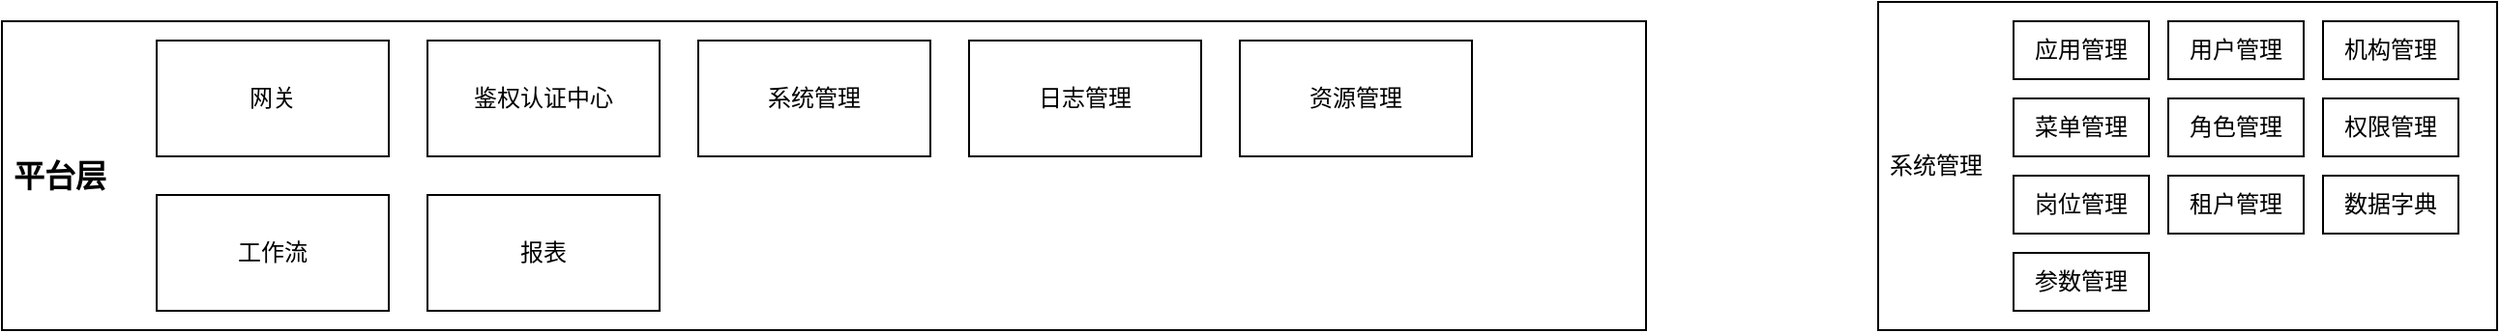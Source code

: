 <mxfile version="22.1.8" type="github">
  <diagram name="第 1 页" id="mHcLw0jtPNpkXe79qysJ">
    <mxGraphModel dx="1434" dy="750" grid="1" gridSize="10" guides="1" tooltips="1" connect="1" arrows="1" fold="1" page="1" pageScale="1" pageWidth="827" pageHeight="1169" math="0" shadow="0">
      <root>
        <mxCell id="0" />
        <mxCell id="1" parent="0" />
        <mxCell id="TU6DxaN2gH_l8f-ITgJq-10" value="" style="group" vertex="1" connectable="0" parent="1">
          <mxGeometry x="30" y="750" width="850" height="160" as="geometry" />
        </mxCell>
        <mxCell id="TU6DxaN2gH_l8f-ITgJq-1" value="" style="rounded=0;whiteSpace=wrap;html=1;" vertex="1" parent="TU6DxaN2gH_l8f-ITgJq-10">
          <mxGeometry width="850" height="160" as="geometry" />
        </mxCell>
        <mxCell id="TU6DxaN2gH_l8f-ITgJq-2" value="平台层" style="text;html=1;strokeColor=none;fillColor=none;align=center;verticalAlign=middle;whiteSpace=wrap;rounded=0;fontSize=16;fontStyle=1" vertex="1" parent="TU6DxaN2gH_l8f-ITgJq-10">
          <mxGeometry y="65" width="60" height="30" as="geometry" />
        </mxCell>
        <mxCell id="TU6DxaN2gH_l8f-ITgJq-4" value="网关" style="rounded=0;whiteSpace=wrap;html=1;" vertex="1" parent="TU6DxaN2gH_l8f-ITgJq-10">
          <mxGeometry x="80" y="10" width="120" height="60" as="geometry" />
        </mxCell>
        <mxCell id="TU6DxaN2gH_l8f-ITgJq-3" value="鉴权认证中心" style="rounded=0;whiteSpace=wrap;html=1;" vertex="1" parent="TU6DxaN2gH_l8f-ITgJq-10">
          <mxGeometry x="220" y="10" width="120" height="60" as="geometry" />
        </mxCell>
        <object label="系统管理&lt;br&gt;" id="TU6DxaN2gH_l8f-ITgJq-5">
          <mxCell style="rounded=0;whiteSpace=wrap;html=1;" vertex="1" parent="1">
            <mxGeometry x="390" y="760" width="120" height="60" as="geometry" />
          </mxCell>
        </object>
        <mxCell id="TU6DxaN2gH_l8f-ITgJq-6" value="日志管理" style="rounded=0;whiteSpace=wrap;html=1;" vertex="1" parent="1">
          <mxGeometry x="530" y="760" width="120" height="60" as="geometry" />
        </mxCell>
        <mxCell id="TU6DxaN2gH_l8f-ITgJq-7" value="资源管理" style="rounded=0;whiteSpace=wrap;html=1;" vertex="1" parent="1">
          <mxGeometry x="670" y="760" width="120" height="60" as="geometry" />
        </mxCell>
        <mxCell id="TU6DxaN2gH_l8f-ITgJq-8" value="工作流" style="rounded=0;whiteSpace=wrap;html=1;" vertex="1" parent="1">
          <mxGeometry x="110" y="840" width="120" height="60" as="geometry" />
        </mxCell>
        <mxCell id="TU6DxaN2gH_l8f-ITgJq-9" value="报表" style="rounded=0;whiteSpace=wrap;html=1;" vertex="1" parent="1">
          <mxGeometry x="250" y="840" width="120" height="60" as="geometry" />
        </mxCell>
        <mxCell id="TU6DxaN2gH_l8f-ITgJq-27" value="" style="group" vertex="1" connectable="0" parent="1">
          <mxGeometry x="1000" y="740" width="320" height="170" as="geometry" />
        </mxCell>
        <object label="" id="TU6DxaN2gH_l8f-ITgJq-14">
          <mxCell style="rounded=0;whiteSpace=wrap;html=1;" vertex="1" parent="TU6DxaN2gH_l8f-ITgJq-27">
            <mxGeometry width="320" height="170" as="geometry" />
          </mxCell>
        </object>
        <mxCell id="TU6DxaN2gH_l8f-ITgJq-15" value="系统管理" style="text;html=1;strokeColor=none;fillColor=none;align=center;verticalAlign=middle;whiteSpace=wrap;rounded=0;" vertex="1" parent="TU6DxaN2gH_l8f-ITgJq-27">
          <mxGeometry y="70" width="60" height="30" as="geometry" />
        </mxCell>
        <mxCell id="TU6DxaN2gH_l8f-ITgJq-17" value="应用管理" style="rounded=0;whiteSpace=wrap;html=1;" vertex="1" parent="TU6DxaN2gH_l8f-ITgJq-27">
          <mxGeometry x="70" y="10" width="70" height="30" as="geometry" />
        </mxCell>
        <mxCell id="TU6DxaN2gH_l8f-ITgJq-18" value="用户管理" style="rounded=0;whiteSpace=wrap;html=1;" vertex="1" parent="TU6DxaN2gH_l8f-ITgJq-27">
          <mxGeometry x="150" y="10" width="70" height="30" as="geometry" />
        </mxCell>
        <mxCell id="TU6DxaN2gH_l8f-ITgJq-19" value="机构管理" style="rounded=0;whiteSpace=wrap;html=1;" vertex="1" parent="TU6DxaN2gH_l8f-ITgJq-27">
          <mxGeometry x="230" y="10" width="70" height="30" as="geometry" />
        </mxCell>
        <mxCell id="TU6DxaN2gH_l8f-ITgJq-20" value="租户管理" style="rounded=0;whiteSpace=wrap;html=1;" vertex="1" parent="TU6DxaN2gH_l8f-ITgJq-27">
          <mxGeometry x="150" y="90" width="70" height="30" as="geometry" />
        </mxCell>
        <mxCell id="TU6DxaN2gH_l8f-ITgJq-21" value="菜单管理" style="rounded=0;whiteSpace=wrap;html=1;" vertex="1" parent="TU6DxaN2gH_l8f-ITgJq-27">
          <mxGeometry x="70" y="50" width="70" height="30" as="geometry" />
        </mxCell>
        <mxCell id="TU6DxaN2gH_l8f-ITgJq-22" value="角色管理" style="rounded=0;whiteSpace=wrap;html=1;" vertex="1" parent="TU6DxaN2gH_l8f-ITgJq-27">
          <mxGeometry x="150" y="50" width="70" height="30" as="geometry" />
        </mxCell>
        <mxCell id="TU6DxaN2gH_l8f-ITgJq-23" value="岗位管理" style="rounded=0;whiteSpace=wrap;html=1;" vertex="1" parent="TU6DxaN2gH_l8f-ITgJq-27">
          <mxGeometry x="70" y="90" width="70" height="30" as="geometry" />
        </mxCell>
        <mxCell id="TU6DxaN2gH_l8f-ITgJq-24" value="权限管理" style="rounded=0;whiteSpace=wrap;html=1;" vertex="1" parent="TU6DxaN2gH_l8f-ITgJq-27">
          <mxGeometry x="230" y="50" width="70" height="30" as="geometry" />
        </mxCell>
        <mxCell id="TU6DxaN2gH_l8f-ITgJq-25" value="数据字典" style="rounded=0;whiteSpace=wrap;html=1;" vertex="1" parent="TU6DxaN2gH_l8f-ITgJq-27">
          <mxGeometry x="230" y="90" width="70" height="30" as="geometry" />
        </mxCell>
        <mxCell id="TU6DxaN2gH_l8f-ITgJq-26" value="参数管理" style="rounded=0;whiteSpace=wrap;html=1;" vertex="1" parent="TU6DxaN2gH_l8f-ITgJq-27">
          <mxGeometry x="70" y="130" width="70" height="30" as="geometry" />
        </mxCell>
      </root>
    </mxGraphModel>
  </diagram>
</mxfile>
